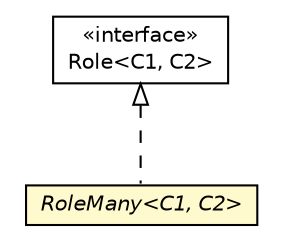 #!/usr/local/bin/dot
#
# Class diagram 
# Generated by UMLGraph version 5.1 (http://www.umlgraph.org/)
#

digraph G {
	edge [fontname="Helvetica",fontsize=10,labelfontname="Helvetica",labelfontsize=10];
	node [fontname="Helvetica",fontsize=10,shape=plaintext];
	nodesep=0.25;
	ranksep=0.5;
	// dml.runtime.RoleMany<C1, C2>
	c6088 [label=<<table title="dml.runtime.RoleMany" border="0" cellborder="1" cellspacing="0" cellpadding="2" port="p" bgcolor="lemonChiffon" href="./RoleMany.html">
		<tr><td><table border="0" cellspacing="0" cellpadding="1">
<tr><td align="center" balign="center"><font face="Helvetica-Oblique"> RoleMany&lt;C1, C2&gt; </font></td></tr>
		</table></td></tr>
		</table>>, fontname="Helvetica", fontcolor="black", fontsize=10.0];
	// dml.runtime.Role<C1, C2>
	c6090 [label=<<table title="dml.runtime.Role" border="0" cellborder="1" cellspacing="0" cellpadding="2" port="p" href="./Role.html">
		<tr><td><table border="0" cellspacing="0" cellpadding="1">
<tr><td align="center" balign="center"> &#171;interface&#187; </td></tr>
<tr><td align="center" balign="center"> Role&lt;C1, C2&gt; </td></tr>
		</table></td></tr>
		</table>>, fontname="Helvetica", fontcolor="black", fontsize=10.0];
	//dml.runtime.RoleMany<C1, C2> implements dml.runtime.Role<C1, C2>
	c6090:p -> c6088:p [dir=back,arrowtail=empty,style=dashed];
}

